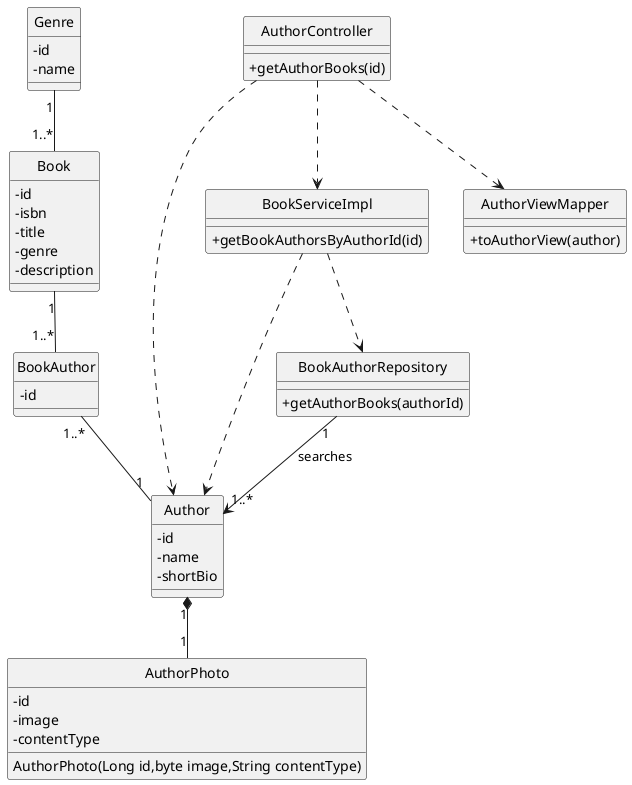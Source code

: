 @startuml
'https://plantuml.com/class-diagram

hide circle
skinparam classAttributeIconSize 0

class Book{
    - id
    - isbn
    - title
    - genre
    - description
}

class BookAuthor{
    - id
}

class Genre{
    - id
    - name
}

class Author{
    - id
    - name
    - shortBio
}

class AuthorPhoto{
    - id
    - image
    - contentType
    AuthorPhoto(Long id,byte image,String contentType)
}

class AuthorController
{
    + getAuthorBooks(id)
}
class BookServiceImpl
{
    + getBookAuthorsByAuthorId(id)
}
class AuthorViewMapper
{
    + toAuthorView(author)
}

class BookAuthorRepository
{
    + getAuthorBooks(authorId)
}


AuthorController ..> BookServiceImpl
BookServiceImpl ..> BookAuthorRepository
AuthorController ..> AuthorViewMapper
AuthorController ..> Author
BookServiceImpl ..> Author
BookAuthorRepository "1" --> "1..*" Author: searches

Book "1" -- "1..*" BookAuthor
BookAuthor "1..*" -- "1" Author
Book "1..*" -up- "1" Genre

Author "1" *-- "1" AuthorPhoto

@enduml
